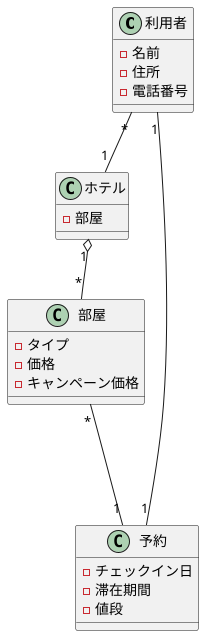 @startuml 
class 利用者{
    -名前
    -住所
    -電話番号
}
class ホテル{
    -部屋
}
class 部屋{
    -タイプ
    -価格
    -キャンペーン価格
}
class 予約{
    -チェックイン日
    -滞在期間
    -値段
}
利用者 "*" -- "1" ホテル
利用者 "1" -- "1" 予約
部屋 "*"  --down- "1" 予約
ホテル "1" o-- "*" 部屋
@enduml
